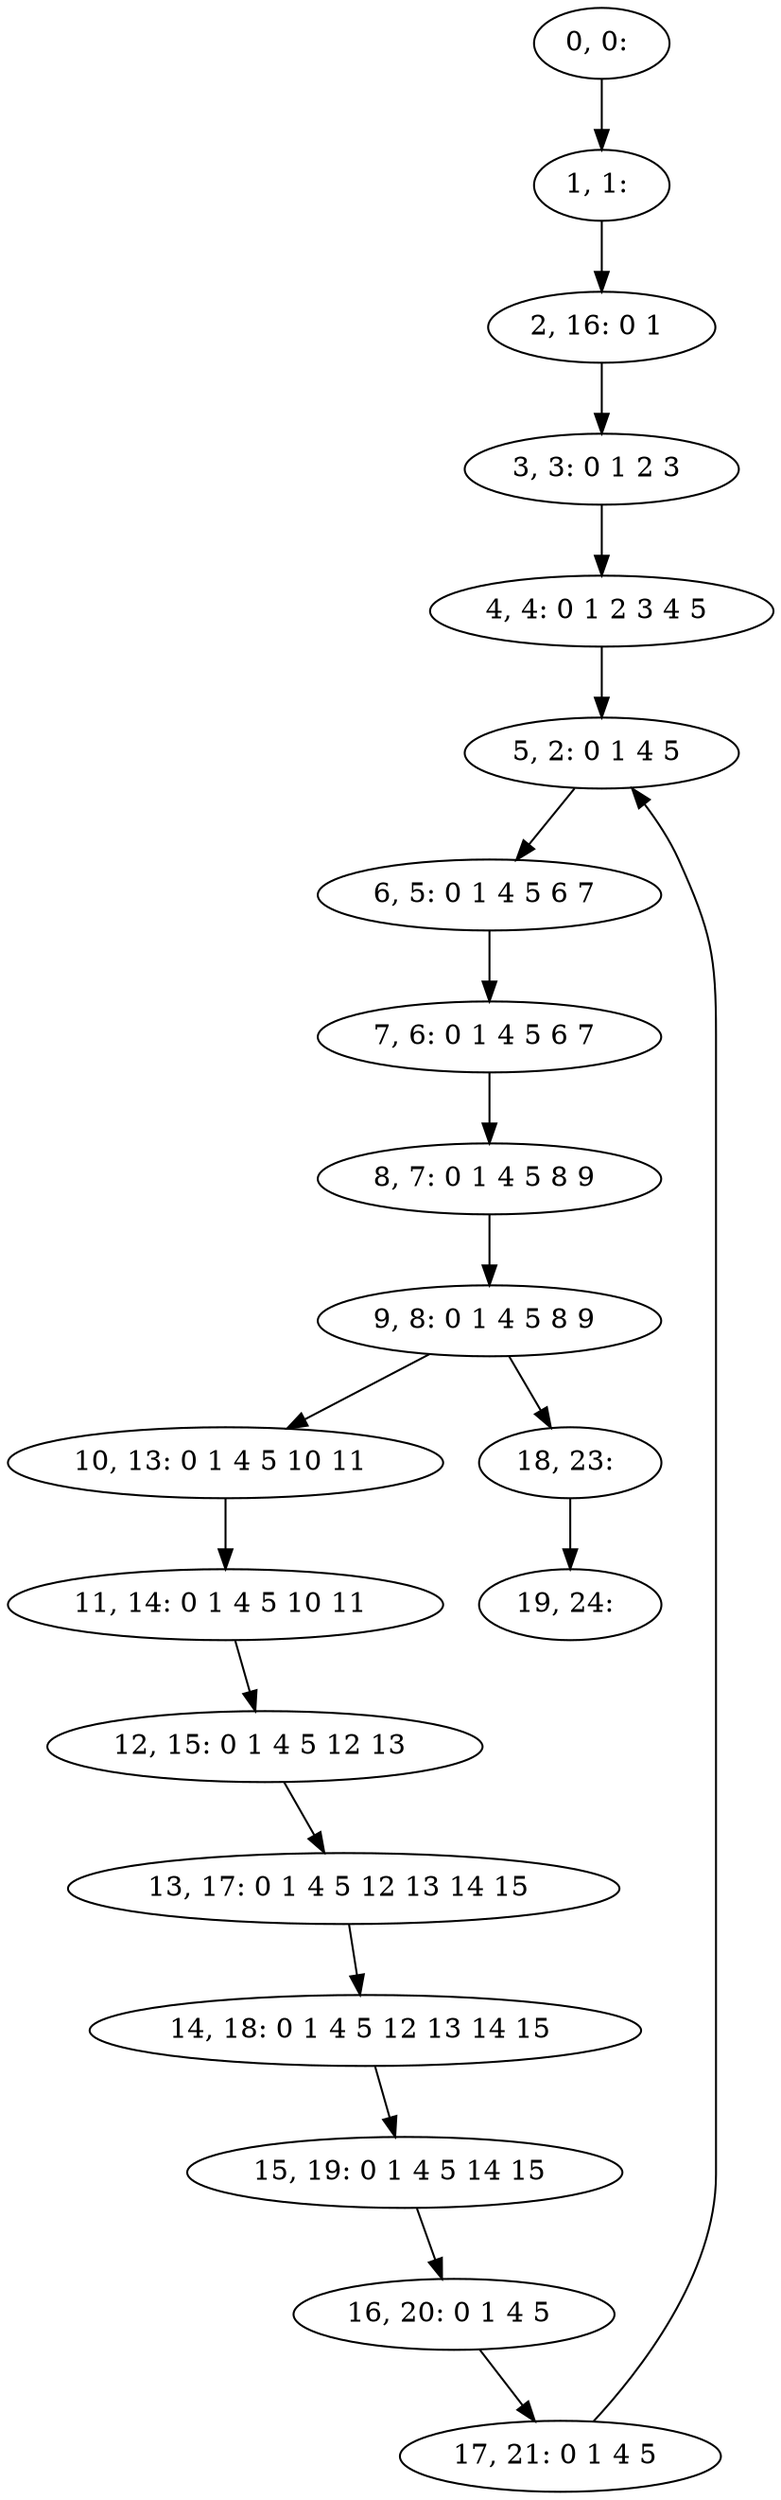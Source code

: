 digraph G {
0[label="0, 0: "];
1[label="1, 1: "];
2[label="2, 16: 0 1 "];
3[label="3, 3: 0 1 2 3 "];
4[label="4, 4: 0 1 2 3 4 5 "];
5[label="5, 2: 0 1 4 5 "];
6[label="6, 5: 0 1 4 5 6 7 "];
7[label="7, 6: 0 1 4 5 6 7 "];
8[label="8, 7: 0 1 4 5 8 9 "];
9[label="9, 8: 0 1 4 5 8 9 "];
10[label="10, 13: 0 1 4 5 10 11 "];
11[label="11, 14: 0 1 4 5 10 11 "];
12[label="12, 15: 0 1 4 5 12 13 "];
13[label="13, 17: 0 1 4 5 12 13 14 15 "];
14[label="14, 18: 0 1 4 5 12 13 14 15 "];
15[label="15, 19: 0 1 4 5 14 15 "];
16[label="16, 20: 0 1 4 5 "];
17[label="17, 21: 0 1 4 5 "];
18[label="18, 23: "];
19[label="19, 24: "];
0->1 ;
1->2 ;
2->3 ;
3->4 ;
4->5 ;
5->6 ;
6->7 ;
7->8 ;
8->9 ;
9->10 ;
9->18 ;
10->11 ;
11->12 ;
12->13 ;
13->14 ;
14->15 ;
15->16 ;
16->17 ;
17->5 ;
18->19 ;
}
